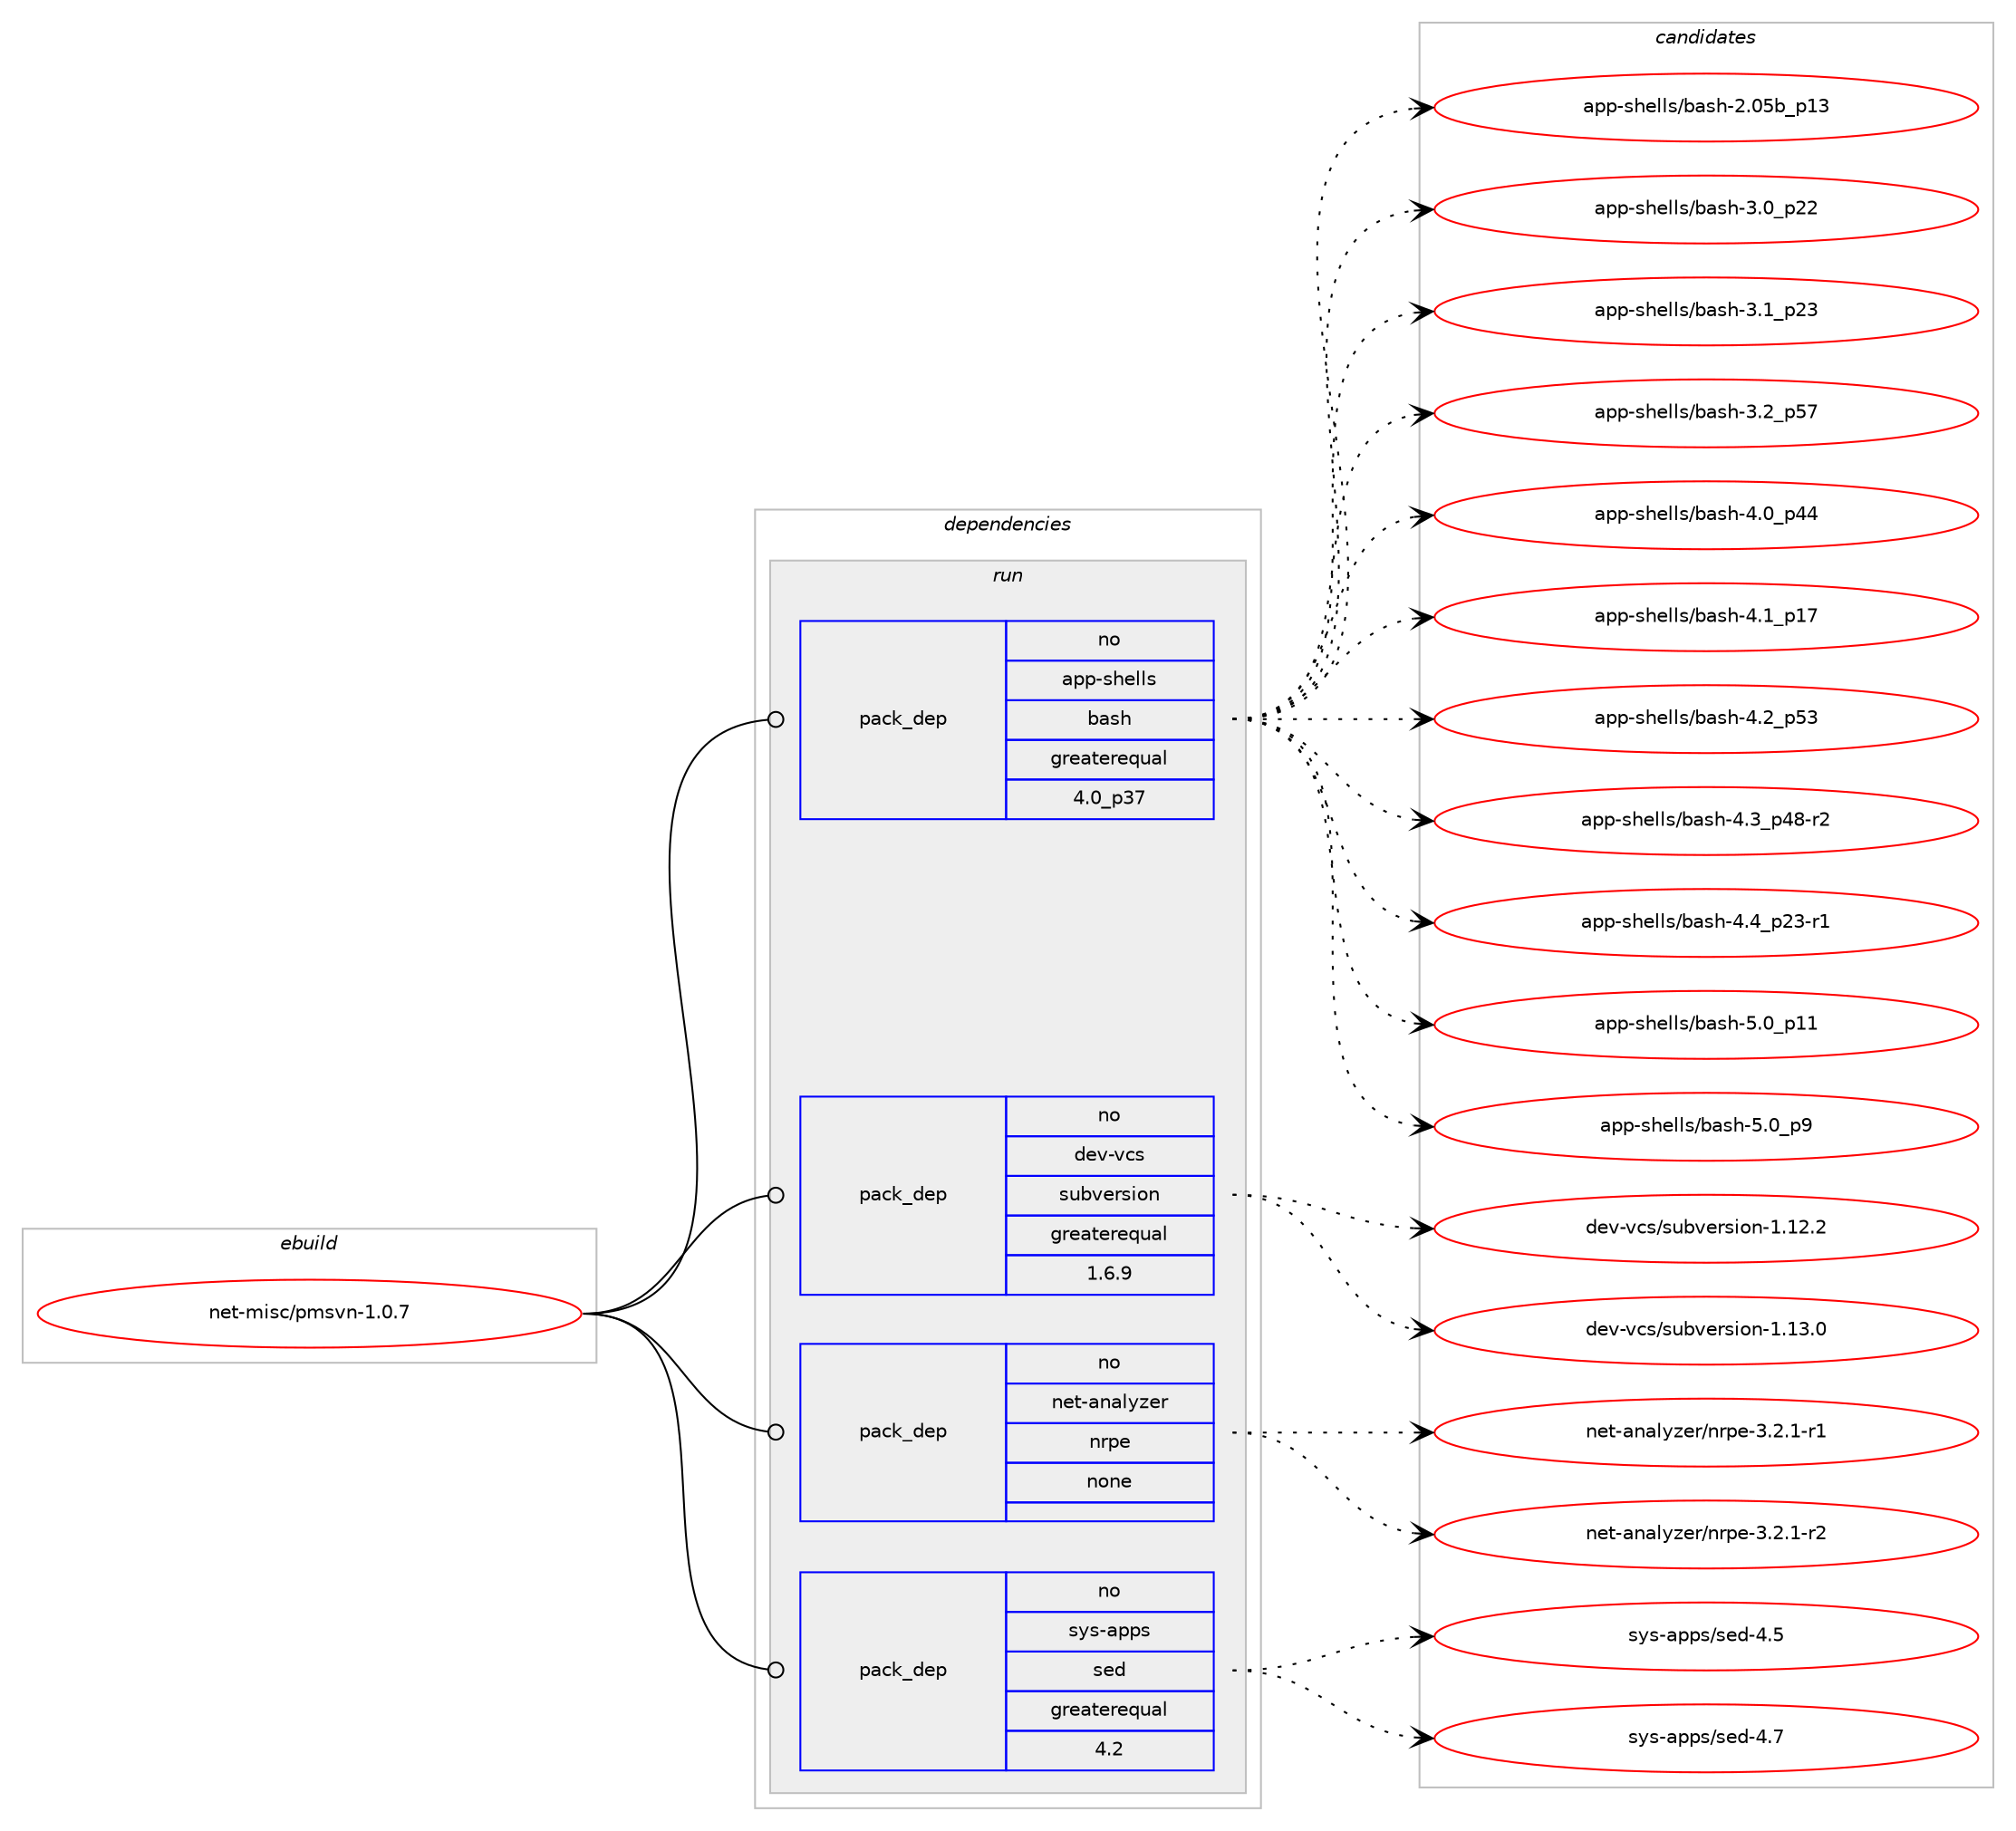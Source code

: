 digraph prolog {

# *************
# Graph options
# *************

newrank=true;
concentrate=true;
compound=true;
graph [rankdir=LR,fontname=Helvetica,fontsize=10,ranksep=1.5];#, ranksep=2.5, nodesep=0.2];
edge  [arrowhead=vee];
node  [fontname=Helvetica,fontsize=10];

# **********
# The ebuild
# **********

subgraph cluster_leftcol {
color=gray;
rank=same;
label=<<i>ebuild</i>>;
id [label="net-misc/pmsvn-1.0.7", color=red, width=4, href="../net-misc/pmsvn-1.0.7.svg"];
}

# ****************
# The dependencies
# ****************

subgraph cluster_midcol {
color=gray;
label=<<i>dependencies</i>>;
subgraph cluster_compile {
fillcolor="#eeeeee";
style=filled;
label=<<i>compile</i>>;
}
subgraph cluster_compileandrun {
fillcolor="#eeeeee";
style=filled;
label=<<i>compile and run</i>>;
}
subgraph cluster_run {
fillcolor="#eeeeee";
style=filled;
label=<<i>run</i>>;
subgraph pack617453 {
dependency836067 [label=<<TABLE BORDER="0" CELLBORDER="1" CELLSPACING="0" CELLPADDING="4" WIDTH="220"><TR><TD ROWSPAN="6" CELLPADDING="30">pack_dep</TD></TR><TR><TD WIDTH="110">no</TD></TR><TR><TD>app-shells</TD></TR><TR><TD>bash</TD></TR><TR><TD>greaterequal</TD></TR><TR><TD>4.0_p37</TD></TR></TABLE>>, shape=none, color=blue];
}
id:e -> dependency836067:w [weight=20,style="solid",arrowhead="odot"];
subgraph pack617454 {
dependency836068 [label=<<TABLE BORDER="0" CELLBORDER="1" CELLSPACING="0" CELLPADDING="4" WIDTH="220"><TR><TD ROWSPAN="6" CELLPADDING="30">pack_dep</TD></TR><TR><TD WIDTH="110">no</TD></TR><TR><TD>dev-vcs</TD></TR><TR><TD>subversion</TD></TR><TR><TD>greaterequal</TD></TR><TR><TD>1.6.9</TD></TR></TABLE>>, shape=none, color=blue];
}
id:e -> dependency836068:w [weight=20,style="solid",arrowhead="odot"];
subgraph pack617455 {
dependency836069 [label=<<TABLE BORDER="0" CELLBORDER="1" CELLSPACING="0" CELLPADDING="4" WIDTH="220"><TR><TD ROWSPAN="6" CELLPADDING="30">pack_dep</TD></TR><TR><TD WIDTH="110">no</TD></TR><TR><TD>net-analyzer</TD></TR><TR><TD>nrpe</TD></TR><TR><TD>none</TD></TR><TR><TD></TD></TR></TABLE>>, shape=none, color=blue];
}
id:e -> dependency836069:w [weight=20,style="solid",arrowhead="odot"];
subgraph pack617456 {
dependency836070 [label=<<TABLE BORDER="0" CELLBORDER="1" CELLSPACING="0" CELLPADDING="4" WIDTH="220"><TR><TD ROWSPAN="6" CELLPADDING="30">pack_dep</TD></TR><TR><TD WIDTH="110">no</TD></TR><TR><TD>sys-apps</TD></TR><TR><TD>sed</TD></TR><TR><TD>greaterequal</TD></TR><TR><TD>4.2</TD></TR></TABLE>>, shape=none, color=blue];
}
id:e -> dependency836070:w [weight=20,style="solid",arrowhead="odot"];
}
}

# **************
# The candidates
# **************

subgraph cluster_choices {
rank=same;
color=gray;
label=<<i>candidates</i>>;

subgraph choice617453 {
color=black;
nodesep=1;
choice9711211245115104101108108115479897115104455046485398951124951 [label="app-shells/bash-2.05b_p13", color=red, width=4,href="../app-shells/bash-2.05b_p13.svg"];
choice971121124511510410110810811547989711510445514648951125050 [label="app-shells/bash-3.0_p22", color=red, width=4,href="../app-shells/bash-3.0_p22.svg"];
choice971121124511510410110810811547989711510445514649951125051 [label="app-shells/bash-3.1_p23", color=red, width=4,href="../app-shells/bash-3.1_p23.svg"];
choice971121124511510410110810811547989711510445514650951125355 [label="app-shells/bash-3.2_p57", color=red, width=4,href="../app-shells/bash-3.2_p57.svg"];
choice971121124511510410110810811547989711510445524648951125252 [label="app-shells/bash-4.0_p44", color=red, width=4,href="../app-shells/bash-4.0_p44.svg"];
choice971121124511510410110810811547989711510445524649951124955 [label="app-shells/bash-4.1_p17", color=red, width=4,href="../app-shells/bash-4.1_p17.svg"];
choice971121124511510410110810811547989711510445524650951125351 [label="app-shells/bash-4.2_p53", color=red, width=4,href="../app-shells/bash-4.2_p53.svg"];
choice9711211245115104101108108115479897115104455246519511252564511450 [label="app-shells/bash-4.3_p48-r2", color=red, width=4,href="../app-shells/bash-4.3_p48-r2.svg"];
choice9711211245115104101108108115479897115104455246529511250514511449 [label="app-shells/bash-4.4_p23-r1", color=red, width=4,href="../app-shells/bash-4.4_p23-r1.svg"];
choice971121124511510410110810811547989711510445534648951124949 [label="app-shells/bash-5.0_p11", color=red, width=4,href="../app-shells/bash-5.0_p11.svg"];
choice9711211245115104101108108115479897115104455346489511257 [label="app-shells/bash-5.0_p9", color=red, width=4,href="../app-shells/bash-5.0_p9.svg"];
dependency836067:e -> choice9711211245115104101108108115479897115104455046485398951124951:w [style=dotted,weight="100"];
dependency836067:e -> choice971121124511510410110810811547989711510445514648951125050:w [style=dotted,weight="100"];
dependency836067:e -> choice971121124511510410110810811547989711510445514649951125051:w [style=dotted,weight="100"];
dependency836067:e -> choice971121124511510410110810811547989711510445514650951125355:w [style=dotted,weight="100"];
dependency836067:e -> choice971121124511510410110810811547989711510445524648951125252:w [style=dotted,weight="100"];
dependency836067:e -> choice971121124511510410110810811547989711510445524649951124955:w [style=dotted,weight="100"];
dependency836067:e -> choice971121124511510410110810811547989711510445524650951125351:w [style=dotted,weight="100"];
dependency836067:e -> choice9711211245115104101108108115479897115104455246519511252564511450:w [style=dotted,weight="100"];
dependency836067:e -> choice9711211245115104101108108115479897115104455246529511250514511449:w [style=dotted,weight="100"];
dependency836067:e -> choice971121124511510410110810811547989711510445534648951124949:w [style=dotted,weight="100"];
dependency836067:e -> choice9711211245115104101108108115479897115104455346489511257:w [style=dotted,weight="100"];
}
subgraph choice617454 {
color=black;
nodesep=1;
choice1001011184511899115471151179811810111411510511111045494649504650 [label="dev-vcs/subversion-1.12.2", color=red, width=4,href="../dev-vcs/subversion-1.12.2.svg"];
choice1001011184511899115471151179811810111411510511111045494649514648 [label="dev-vcs/subversion-1.13.0", color=red, width=4,href="../dev-vcs/subversion-1.13.0.svg"];
dependency836068:e -> choice1001011184511899115471151179811810111411510511111045494649504650:w [style=dotted,weight="100"];
dependency836068:e -> choice1001011184511899115471151179811810111411510511111045494649514648:w [style=dotted,weight="100"];
}
subgraph choice617455 {
color=black;
nodesep=1;
choice110101116459711097108121122101114471101141121014551465046494511449 [label="net-analyzer/nrpe-3.2.1-r1", color=red, width=4,href="../net-analyzer/nrpe-3.2.1-r1.svg"];
choice110101116459711097108121122101114471101141121014551465046494511450 [label="net-analyzer/nrpe-3.2.1-r2", color=red, width=4,href="../net-analyzer/nrpe-3.2.1-r2.svg"];
dependency836069:e -> choice110101116459711097108121122101114471101141121014551465046494511449:w [style=dotted,weight="100"];
dependency836069:e -> choice110101116459711097108121122101114471101141121014551465046494511450:w [style=dotted,weight="100"];
}
subgraph choice617456 {
color=black;
nodesep=1;
choice11512111545971121121154711510110045524653 [label="sys-apps/sed-4.5", color=red, width=4,href="../sys-apps/sed-4.5.svg"];
choice11512111545971121121154711510110045524655 [label="sys-apps/sed-4.7", color=red, width=4,href="../sys-apps/sed-4.7.svg"];
dependency836070:e -> choice11512111545971121121154711510110045524653:w [style=dotted,weight="100"];
dependency836070:e -> choice11512111545971121121154711510110045524655:w [style=dotted,weight="100"];
}
}

}

